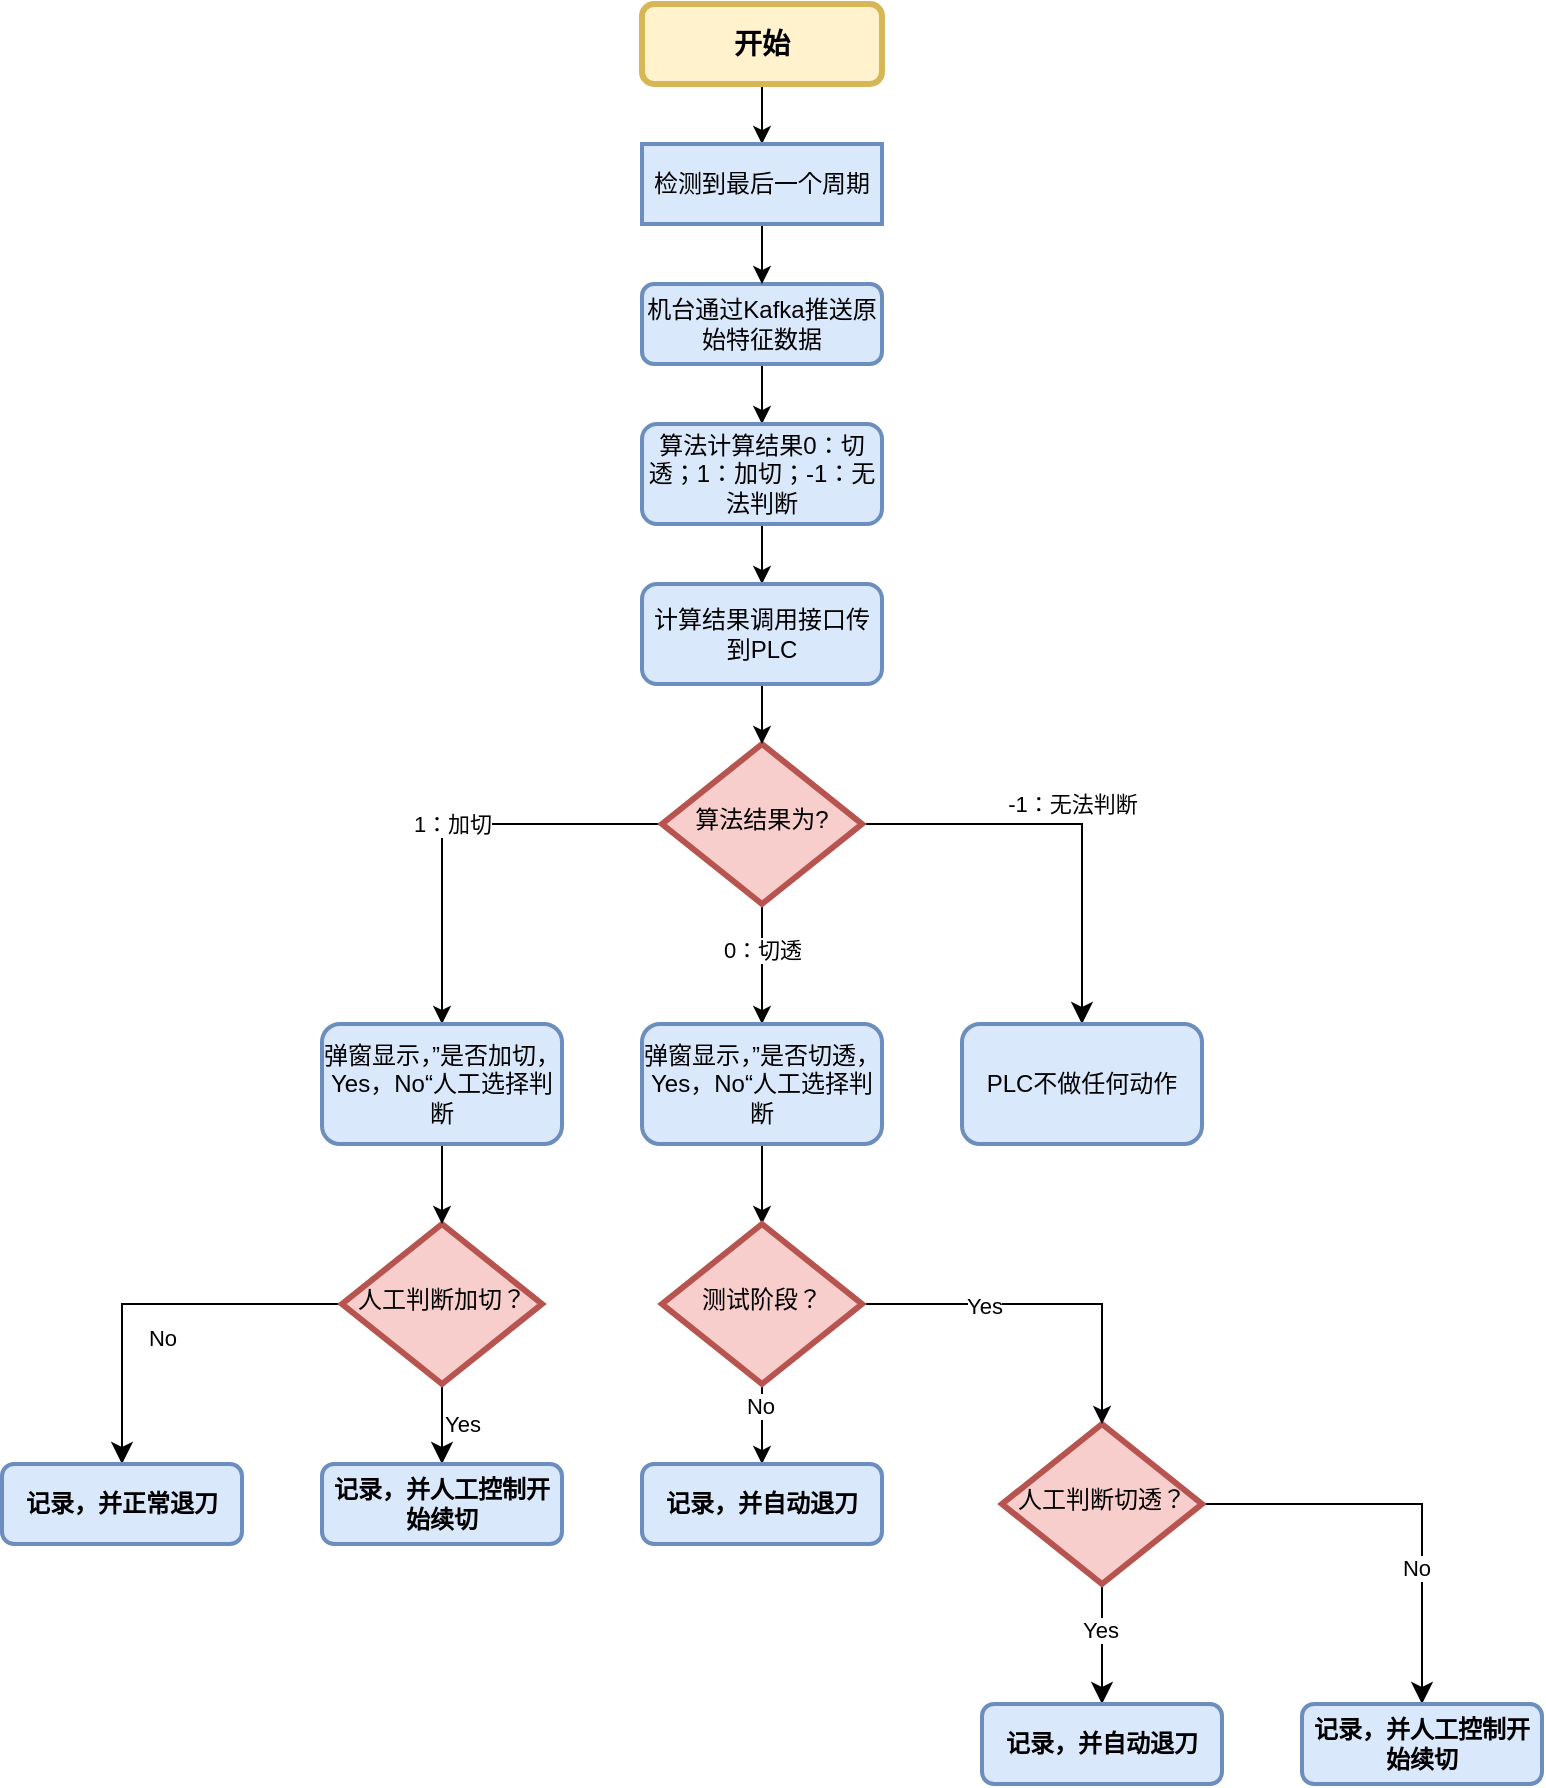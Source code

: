 <mxfile version="21.6.1" type="github">
  <diagram id="C5RBs43oDa-KdzZeNtuy" name="Page-1">
    <mxGraphModel dx="2261" dy="764" grid="1" gridSize="10" guides="1" tooltips="1" connect="1" arrows="1" fold="1" page="1" pageScale="1" pageWidth="827" pageHeight="1169" math="0" shadow="0">
      <root>
        <mxCell id="WIyWlLk6GJQsqaUBKTNV-0" />
        <mxCell id="WIyWlLk6GJQsqaUBKTNV-1" parent="WIyWlLk6GJQsqaUBKTNV-0" />
        <mxCell id="vbVdVaXQlWFoF76VwblY-26" style="edgeStyle=orthogonalEdgeStyle;rounded=0;orthogonalLoop=1;jettySize=auto;html=1;exitX=0.5;exitY=1;exitDx=0;exitDy=0;entryX=0.5;entryY=0;entryDx=0;entryDy=0;" parent="WIyWlLk6GJQsqaUBKTNV-1" source="WIyWlLk6GJQsqaUBKTNV-3" target="vbVdVaXQlWFoF76VwblY-6" edge="1">
          <mxGeometry relative="1" as="geometry" />
        </mxCell>
        <mxCell id="WIyWlLk6GJQsqaUBKTNV-3" value="机台通过Kafka推送原始特征数据" style="rounded=1;whiteSpace=wrap;html=1;fontSize=12;glass=0;strokeWidth=2;shadow=0;fillColor=#dae8fc;strokeColor=#6c8ebf;" parent="WIyWlLk6GJQsqaUBKTNV-1" vertex="1">
          <mxGeometry x="240" y="290" width="120" height="40" as="geometry" />
        </mxCell>
        <mxCell id="WIyWlLk6GJQsqaUBKTNV-5" value="-1：无法判断" style="edgeStyle=orthogonalEdgeStyle;rounded=0;html=1;jettySize=auto;orthogonalLoop=1;fontSize=11;endArrow=classic;endFill=1;endSize=8;strokeWidth=1;shadow=0;labelBackgroundColor=none;" parent="WIyWlLk6GJQsqaUBKTNV-1" source="WIyWlLk6GJQsqaUBKTNV-6" target="WIyWlLk6GJQsqaUBKTNV-7" edge="1">
          <mxGeometry y="10" relative="1" as="geometry">
            <mxPoint as="offset" />
          </mxGeometry>
        </mxCell>
        <mxCell id="vbVdVaXQlWFoF76VwblY-9" value="1：加切" style="edgeStyle=orthogonalEdgeStyle;rounded=0;orthogonalLoop=1;jettySize=auto;html=1;exitX=0;exitY=0.5;exitDx=0;exitDy=0;entryX=0.5;entryY=0;entryDx=0;entryDy=0;" parent="WIyWlLk6GJQsqaUBKTNV-1" source="WIyWlLk6GJQsqaUBKTNV-6" target="vbVdVaXQlWFoF76VwblY-14" edge="1">
          <mxGeometry relative="1" as="geometry">
            <mxPoint x="80" y="750" as="targetPoint" />
            <Array as="points">
              <mxPoint x="140" y="560" />
            </Array>
            <mxPoint as="offset" />
          </mxGeometry>
        </mxCell>
        <mxCell id="vbVdVaXQlWFoF76VwblY-11" style="edgeStyle=orthogonalEdgeStyle;rounded=0;orthogonalLoop=1;jettySize=auto;html=1;exitX=0.5;exitY=1;exitDx=0;exitDy=0;" parent="WIyWlLk6GJQsqaUBKTNV-1" source="WIyWlLk6GJQsqaUBKTNV-6" target="vbVdVaXQlWFoF76VwblY-10" edge="1">
          <mxGeometry relative="1" as="geometry" />
        </mxCell>
        <mxCell id="vbVdVaXQlWFoF76VwblY-13" value="0：切透" style="edgeLabel;html=1;align=center;verticalAlign=middle;resizable=0;points=[];" parent="vbVdVaXQlWFoF76VwblY-11" vertex="1" connectable="0">
          <mxGeometry x="-0.257" relative="1" as="geometry">
            <mxPoint as="offset" />
          </mxGeometry>
        </mxCell>
        <mxCell id="WIyWlLk6GJQsqaUBKTNV-6" value="算法结果为?" style="rhombus;whiteSpace=wrap;html=1;shadow=0;fontFamily=Helvetica;fontSize=12;align=center;strokeWidth=3;spacing=6;spacingTop=-4;fillColor=#f8cecc;strokeColor=#b85450;" parent="WIyWlLk6GJQsqaUBKTNV-1" vertex="1">
          <mxGeometry x="250" y="520" width="100" height="80" as="geometry" />
        </mxCell>
        <mxCell id="WIyWlLk6GJQsqaUBKTNV-7" value="PLC不做任何动作" style="rounded=1;whiteSpace=wrap;html=1;fontSize=12;glass=0;strokeWidth=2;shadow=0;fillColor=#dae8fc;strokeColor=#6c8ebf;" parent="WIyWlLk6GJQsqaUBKTNV-1" vertex="1">
          <mxGeometry x="400" y="660" width="120" height="60" as="geometry" />
        </mxCell>
        <mxCell id="WIyWlLk6GJQsqaUBKTNV-8" value="No" style="rounded=0;html=1;jettySize=auto;orthogonalLoop=1;fontSize=11;endArrow=classic;endFill=1;endSize=8;strokeWidth=1;shadow=0;labelBackgroundColor=none;edgeStyle=orthogonalEdgeStyle;" parent="WIyWlLk6GJQsqaUBKTNV-1" source="WIyWlLk6GJQsqaUBKTNV-10" target="WIyWlLk6GJQsqaUBKTNV-11" edge="1">
          <mxGeometry x="0.333" y="20" relative="1" as="geometry">
            <mxPoint as="offset" />
          </mxGeometry>
        </mxCell>
        <mxCell id="WIyWlLk6GJQsqaUBKTNV-9" value="Yes" style="edgeStyle=orthogonalEdgeStyle;rounded=0;html=1;jettySize=auto;orthogonalLoop=1;fontSize=11;endArrow=classic;endFill=1;endSize=8;strokeWidth=1;shadow=0;labelBackgroundColor=none;" parent="WIyWlLk6GJQsqaUBKTNV-1" source="WIyWlLk6GJQsqaUBKTNV-10" target="WIyWlLk6GJQsqaUBKTNV-12" edge="1">
          <mxGeometry y="10" relative="1" as="geometry">
            <mxPoint as="offset" />
          </mxGeometry>
        </mxCell>
        <mxCell id="WIyWlLk6GJQsqaUBKTNV-10" value="人工判断加切？" style="rhombus;whiteSpace=wrap;html=1;shadow=0;fontFamily=Helvetica;fontSize=12;align=center;strokeWidth=3;spacing=6;spacingTop=-4;fillColor=#f8cecc;strokeColor=#b85450;" parent="WIyWlLk6GJQsqaUBKTNV-1" vertex="1">
          <mxGeometry x="90" y="760" width="100" height="80" as="geometry" />
        </mxCell>
        <mxCell id="WIyWlLk6GJQsqaUBKTNV-11" value="记录，并正常退刀" style="rounded=1;whiteSpace=wrap;html=1;fontSize=12;glass=0;strokeWidth=2;shadow=0;fillColor=#dae8fc;strokeColor=#6c8ebf;fontStyle=1" parent="WIyWlLk6GJQsqaUBKTNV-1" vertex="1">
          <mxGeometry x="-80" y="880" width="120" height="40" as="geometry" />
        </mxCell>
        <mxCell id="WIyWlLk6GJQsqaUBKTNV-12" value="记录，并人工控制开始续切" style="rounded=1;whiteSpace=wrap;html=1;fontSize=12;glass=0;strokeWidth=2;shadow=0;fillColor=#dae8fc;strokeColor=#6c8ebf;fontStyle=1" parent="WIyWlLk6GJQsqaUBKTNV-1" vertex="1">
          <mxGeometry x="80" y="880" width="120" height="40" as="geometry" />
        </mxCell>
        <mxCell id="vbVdVaXQlWFoF76VwblY-5" style="edgeStyle=orthogonalEdgeStyle;rounded=0;orthogonalLoop=1;jettySize=auto;html=1;exitX=0.5;exitY=1;exitDx=0;exitDy=0;entryX=0.5;entryY=0;entryDx=0;entryDy=0;endArrow=classic;endFill=1;" parent="WIyWlLk6GJQsqaUBKTNV-1" source="vbVdVaXQlWFoF76VwblY-2" target="vbVdVaXQlWFoF76VwblY-3" edge="1">
          <mxGeometry relative="1" as="geometry" />
        </mxCell>
        <mxCell id="vbVdVaXQlWFoF76VwblY-2" value="开始" style="rounded=1;whiteSpace=wrap;html=1;fillColor=#fff2cc;strokeColor=#d6b656;strokeWidth=3;fontStyle=1;fontSize=14;" parent="WIyWlLk6GJQsqaUBKTNV-1" vertex="1">
          <mxGeometry x="240" y="150" width="120" height="40" as="geometry" />
        </mxCell>
        <mxCell id="vbVdVaXQlWFoF76VwblY-4" style="edgeStyle=orthogonalEdgeStyle;rounded=0;orthogonalLoop=1;jettySize=auto;html=1;exitX=0.5;exitY=1;exitDx=0;exitDy=0;entryX=0.5;entryY=0;entryDx=0;entryDy=0;" parent="WIyWlLk6GJQsqaUBKTNV-1" source="vbVdVaXQlWFoF76VwblY-3" target="WIyWlLk6GJQsqaUBKTNV-3" edge="1">
          <mxGeometry relative="1" as="geometry" />
        </mxCell>
        <mxCell id="vbVdVaXQlWFoF76VwblY-3" value="检测到最后一个周期" style="rounded=0;whiteSpace=wrap;html=1;fillColor=#dae8fc;strokeColor=#6c8ebf;strokeWidth=2;" parent="WIyWlLk6GJQsqaUBKTNV-1" vertex="1">
          <mxGeometry x="240" y="220" width="120" height="40" as="geometry" />
        </mxCell>
        <mxCell id="vbVdVaXQlWFoF76VwblY-27" style="edgeStyle=orthogonalEdgeStyle;rounded=0;orthogonalLoop=1;jettySize=auto;html=1;exitX=0.5;exitY=1;exitDx=0;exitDy=0;entryX=0.5;entryY=0;entryDx=0;entryDy=0;" parent="WIyWlLk6GJQsqaUBKTNV-1" source="vbVdVaXQlWFoF76VwblY-6" target="vbVdVaXQlWFoF76VwblY-7" edge="1">
          <mxGeometry relative="1" as="geometry" />
        </mxCell>
        <mxCell id="vbVdVaXQlWFoF76VwblY-6" value="算法计算结果0：切透；1：加切；-1：无法判断" style="rounded=1;whiteSpace=wrap;html=1;fontSize=12;glass=0;strokeWidth=2;shadow=0;fillColor=#dae8fc;strokeColor=#6c8ebf;" parent="WIyWlLk6GJQsqaUBKTNV-1" vertex="1">
          <mxGeometry x="240" y="360" width="120" height="50" as="geometry" />
        </mxCell>
        <mxCell id="vbVdVaXQlWFoF76VwblY-28" style="edgeStyle=orthogonalEdgeStyle;rounded=0;orthogonalLoop=1;jettySize=auto;html=1;exitX=0.5;exitY=1;exitDx=0;exitDy=0;entryX=0.5;entryY=0;entryDx=0;entryDy=0;" parent="WIyWlLk6GJQsqaUBKTNV-1" source="vbVdVaXQlWFoF76VwblY-7" target="WIyWlLk6GJQsqaUBKTNV-6" edge="1">
          <mxGeometry relative="1" as="geometry" />
        </mxCell>
        <mxCell id="vbVdVaXQlWFoF76VwblY-7" value="计算结果调用接口传到PLC" style="rounded=1;whiteSpace=wrap;html=1;fontSize=12;glass=0;strokeWidth=2;shadow=0;fillColor=#dae8fc;strokeColor=#6c8ebf;" parent="WIyWlLk6GJQsqaUBKTNV-1" vertex="1">
          <mxGeometry x="240" y="440" width="120" height="50" as="geometry" />
        </mxCell>
        <mxCell id="vbVdVaXQlWFoF76VwblY-29" style="edgeStyle=orthogonalEdgeStyle;rounded=0;orthogonalLoop=1;jettySize=auto;html=1;exitX=0.5;exitY=1;exitDx=0;exitDy=0;entryX=0.5;entryY=0;entryDx=0;entryDy=0;" parent="WIyWlLk6GJQsqaUBKTNV-1" source="vbVdVaXQlWFoF76VwblY-10" target="vbVdVaXQlWFoF76VwblY-21" edge="1">
          <mxGeometry relative="1" as="geometry" />
        </mxCell>
        <mxCell id="vbVdVaXQlWFoF76VwblY-10" value="弹窗显示，”是否切透，Yes，No“人工选择判断" style="rounded=1;whiteSpace=wrap;html=1;fontSize=12;glass=0;strokeWidth=2;shadow=0;fillColor=#dae8fc;strokeColor=#6c8ebf;" parent="WIyWlLk6GJQsqaUBKTNV-1" vertex="1">
          <mxGeometry x="240" y="660" width="120" height="60" as="geometry" />
        </mxCell>
        <mxCell id="vbVdVaXQlWFoF76VwblY-15" style="edgeStyle=orthogonalEdgeStyle;rounded=0;orthogonalLoop=1;jettySize=auto;html=1;exitX=0.5;exitY=1;exitDx=0;exitDy=0;entryX=0.5;entryY=0;entryDx=0;entryDy=0;" parent="WIyWlLk6GJQsqaUBKTNV-1" source="vbVdVaXQlWFoF76VwblY-14" target="WIyWlLk6GJQsqaUBKTNV-10" edge="1">
          <mxGeometry relative="1" as="geometry" />
        </mxCell>
        <mxCell id="vbVdVaXQlWFoF76VwblY-14" value="弹窗显示，”是否加切，Yes，No“人工选择判断" style="rounded=1;whiteSpace=wrap;html=1;fontSize=12;glass=0;strokeWidth=2;shadow=0;fillColor=#dae8fc;strokeColor=#6c8ebf;" parent="WIyWlLk6GJQsqaUBKTNV-1" vertex="1">
          <mxGeometry x="80" y="660" width="120" height="60" as="geometry" />
        </mxCell>
        <mxCell id="vbVdVaXQlWFoF76VwblY-16" value="" style="rounded=0;html=1;jettySize=auto;orthogonalLoop=1;fontSize=11;endArrow=classic;endFill=1;endSize=8;strokeWidth=1;shadow=0;labelBackgroundColor=none;edgeStyle=orthogonalEdgeStyle;" parent="WIyWlLk6GJQsqaUBKTNV-1" source="vbVdVaXQlWFoF76VwblY-18" target="vbVdVaXQlWFoF76VwblY-19" edge="1">
          <mxGeometry x="0.333" y="20" relative="1" as="geometry">
            <mxPoint as="offset" />
          </mxGeometry>
        </mxCell>
        <mxCell id="vbVdVaXQlWFoF76VwblY-32" value="No" style="edgeLabel;html=1;align=center;verticalAlign=middle;resizable=0;points=[];" parent="vbVdVaXQlWFoF76VwblY-16" vertex="1" connectable="0">
          <mxGeometry x="0.352" y="-3" relative="1" as="geometry">
            <mxPoint as="offset" />
          </mxGeometry>
        </mxCell>
        <mxCell id="vbVdVaXQlWFoF76VwblY-17" value="" style="edgeStyle=orthogonalEdgeStyle;rounded=0;html=1;jettySize=auto;orthogonalLoop=1;fontSize=11;endArrow=classic;endFill=1;endSize=8;strokeWidth=1;shadow=0;labelBackgroundColor=none;" parent="WIyWlLk6GJQsqaUBKTNV-1" source="vbVdVaXQlWFoF76VwblY-18" target="vbVdVaXQlWFoF76VwblY-20" edge="1">
          <mxGeometry y="10" relative="1" as="geometry">
            <mxPoint as="offset" />
          </mxGeometry>
        </mxCell>
        <mxCell id="vbVdVaXQlWFoF76VwblY-33" value="Yes" style="edgeLabel;html=1;align=center;verticalAlign=middle;resizable=0;points=[];" parent="vbVdVaXQlWFoF76VwblY-17" vertex="1" connectable="0">
          <mxGeometry x="-0.233" y="-1" relative="1" as="geometry">
            <mxPoint as="offset" />
          </mxGeometry>
        </mxCell>
        <mxCell id="vbVdVaXQlWFoF76VwblY-18" value="人工判断切透？" style="rhombus;whiteSpace=wrap;html=1;shadow=0;fontFamily=Helvetica;fontSize=12;align=center;strokeWidth=3;spacing=6;spacingTop=-4;fillColor=#f8cecc;strokeColor=#b85450;" parent="WIyWlLk6GJQsqaUBKTNV-1" vertex="1">
          <mxGeometry x="420" y="860" width="100" height="80" as="geometry" />
        </mxCell>
        <mxCell id="vbVdVaXQlWFoF76VwblY-19" value="记录，并人工控制开始续切" style="rounded=1;whiteSpace=wrap;html=1;fontSize=12;glass=0;strokeWidth=2;shadow=0;fillColor=#dae8fc;strokeColor=#6c8ebf;fontStyle=1" parent="WIyWlLk6GJQsqaUBKTNV-1" vertex="1">
          <mxGeometry x="570" y="1000" width="120" height="40" as="geometry" />
        </mxCell>
        <mxCell id="vbVdVaXQlWFoF76VwblY-20" value="记录，并自动退刀" style="rounded=1;whiteSpace=wrap;html=1;fontSize=12;glass=0;strokeWidth=2;shadow=0;fillColor=#dae8fc;strokeColor=#6c8ebf;fontStyle=1" parent="WIyWlLk6GJQsqaUBKTNV-1" vertex="1">
          <mxGeometry x="410" y="1000" width="120" height="40" as="geometry" />
        </mxCell>
        <mxCell id="vbVdVaXQlWFoF76VwblY-23" style="edgeStyle=orthogonalEdgeStyle;rounded=0;orthogonalLoop=1;jettySize=auto;html=1;exitX=1;exitY=0.5;exitDx=0;exitDy=0;entryX=0.5;entryY=0;entryDx=0;entryDy=0;" parent="WIyWlLk6GJQsqaUBKTNV-1" source="vbVdVaXQlWFoF76VwblY-21" target="vbVdVaXQlWFoF76VwblY-18" edge="1">
          <mxGeometry relative="1" as="geometry" />
        </mxCell>
        <mxCell id="vbVdVaXQlWFoF76VwblY-30" value="Yes" style="edgeLabel;html=1;align=center;verticalAlign=middle;resizable=0;points=[];" parent="vbVdVaXQlWFoF76VwblY-23" vertex="1" connectable="0">
          <mxGeometry x="-0.322" y="-1" relative="1" as="geometry">
            <mxPoint as="offset" />
          </mxGeometry>
        </mxCell>
        <mxCell id="vbVdVaXQlWFoF76VwblY-25" style="edgeStyle=orthogonalEdgeStyle;rounded=0;orthogonalLoop=1;jettySize=auto;html=1;exitX=0.5;exitY=1;exitDx=0;exitDy=0;entryX=0.5;entryY=0;entryDx=0;entryDy=0;" parent="WIyWlLk6GJQsqaUBKTNV-1" source="vbVdVaXQlWFoF76VwblY-21" target="vbVdVaXQlWFoF76VwblY-24" edge="1">
          <mxGeometry relative="1" as="geometry" />
        </mxCell>
        <mxCell id="vbVdVaXQlWFoF76VwblY-31" value="No" style="edgeLabel;html=1;align=center;verticalAlign=middle;resizable=0;points=[];" parent="vbVdVaXQlWFoF76VwblY-25" vertex="1" connectable="0">
          <mxGeometry x="-0.45" y="-1" relative="1" as="geometry">
            <mxPoint as="offset" />
          </mxGeometry>
        </mxCell>
        <mxCell id="vbVdVaXQlWFoF76VwblY-21" value="测试阶段？" style="rhombus;whiteSpace=wrap;html=1;shadow=0;fontFamily=Helvetica;fontSize=12;align=center;strokeWidth=3;spacing=6;spacingTop=-4;fillColor=#f8cecc;strokeColor=#b85450;" parent="WIyWlLk6GJQsqaUBKTNV-1" vertex="1">
          <mxGeometry x="250" y="760" width="100" height="80" as="geometry" />
        </mxCell>
        <mxCell id="vbVdVaXQlWFoF76VwblY-24" value="记录，并自动退刀" style="rounded=1;whiteSpace=wrap;html=1;fontSize=12;glass=0;strokeWidth=2;shadow=0;fillColor=#dae8fc;strokeColor=#6c8ebf;fontStyle=1" parent="WIyWlLk6GJQsqaUBKTNV-1" vertex="1">
          <mxGeometry x="240" y="880" width="120" height="40" as="geometry" />
        </mxCell>
      </root>
    </mxGraphModel>
  </diagram>
</mxfile>
